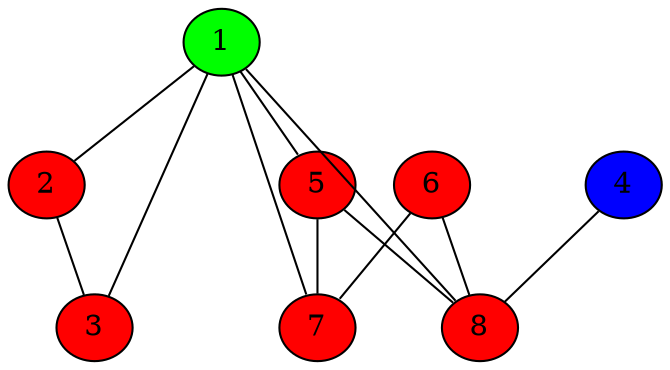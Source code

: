 graph G {
  graph [splines=false overlap=false]
  node  [shape=ellipse, width=0.3, height=0.3]
  1 [style=filled, fillcolor="green"];
  2 [style=filled, fillcolor="red"];
  3 [style=filled, fillcolor="red"];
  4 [style=filled, fillcolor="blue"];
  5 [style=filled, fillcolor="red"];
  6 [style=filled, fillcolor="red"];
  7 [style=filled, fillcolor="red"];
  8 [style=filled, fillcolor="red"];
  1 -- 2;
  1 -- 3;
  1 -- 5;
  1 -- 7;
  1 -- 8;
  2 -- 3;
  4 -- 8;
  5 -- 7;
  5 -- 8;
  6 -- 7;
  6 -- 8;
}
